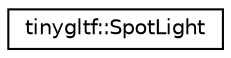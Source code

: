 digraph "Graphical Class Hierarchy"
{
  edge [fontname="Helvetica",fontsize="10",labelfontname="Helvetica",labelfontsize="10"];
  node [fontname="Helvetica",fontsize="10",shape=record];
  rankdir="LR";
  Node0 [label="tinygltf::SpotLight",height=0.2,width=0.4,color="black", fillcolor="white", style="filled",URL="$structtinygltf_1_1SpotLight.html"];
}
